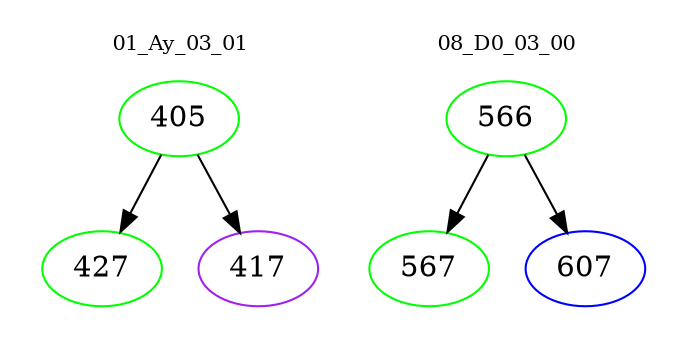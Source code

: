 digraph{
subgraph cluster_0 {
color = white
label = "01_Ay_03_01";
fontsize=10;
T0_405 [label="405", color="green"]
T0_405 -> T0_427 [color="black"]
T0_427 [label="427", color="green"]
T0_405 -> T0_417 [color="black"]
T0_417 [label="417", color="purple"]
}
subgraph cluster_1 {
color = white
label = "08_D0_03_00";
fontsize=10;
T1_566 [label="566", color="green"]
T1_566 -> T1_567 [color="black"]
T1_567 [label="567", color="green"]
T1_566 -> T1_607 [color="black"]
T1_607 [label="607", color="blue"]
}
}
